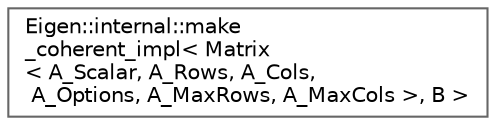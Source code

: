 digraph "类继承关系图"
{
 // LATEX_PDF_SIZE
  bgcolor="transparent";
  edge [fontname=Helvetica,fontsize=10,labelfontname=Helvetica,labelfontsize=10];
  node [fontname=Helvetica,fontsize=10,shape=box,height=0.2,width=0.4];
  rankdir="LR";
  Node0 [id="Node000000",label="Eigen::internal::make\l_coherent_impl\< Matrix\l\< A_Scalar, A_Rows, A_Cols,\l A_Options, A_MaxRows, A_MaxCols \>, B \>",height=0.2,width=0.4,color="grey40", fillcolor="white", style="filled",URL="$struct_eigen_1_1internal_1_1make__coherent__impl_3_01_matrix_3_01_a___scalar_00_01_a___rows_00_0aa8f55819fa60ac5751cc2cbbaa58000.html",tooltip=" "];
}
